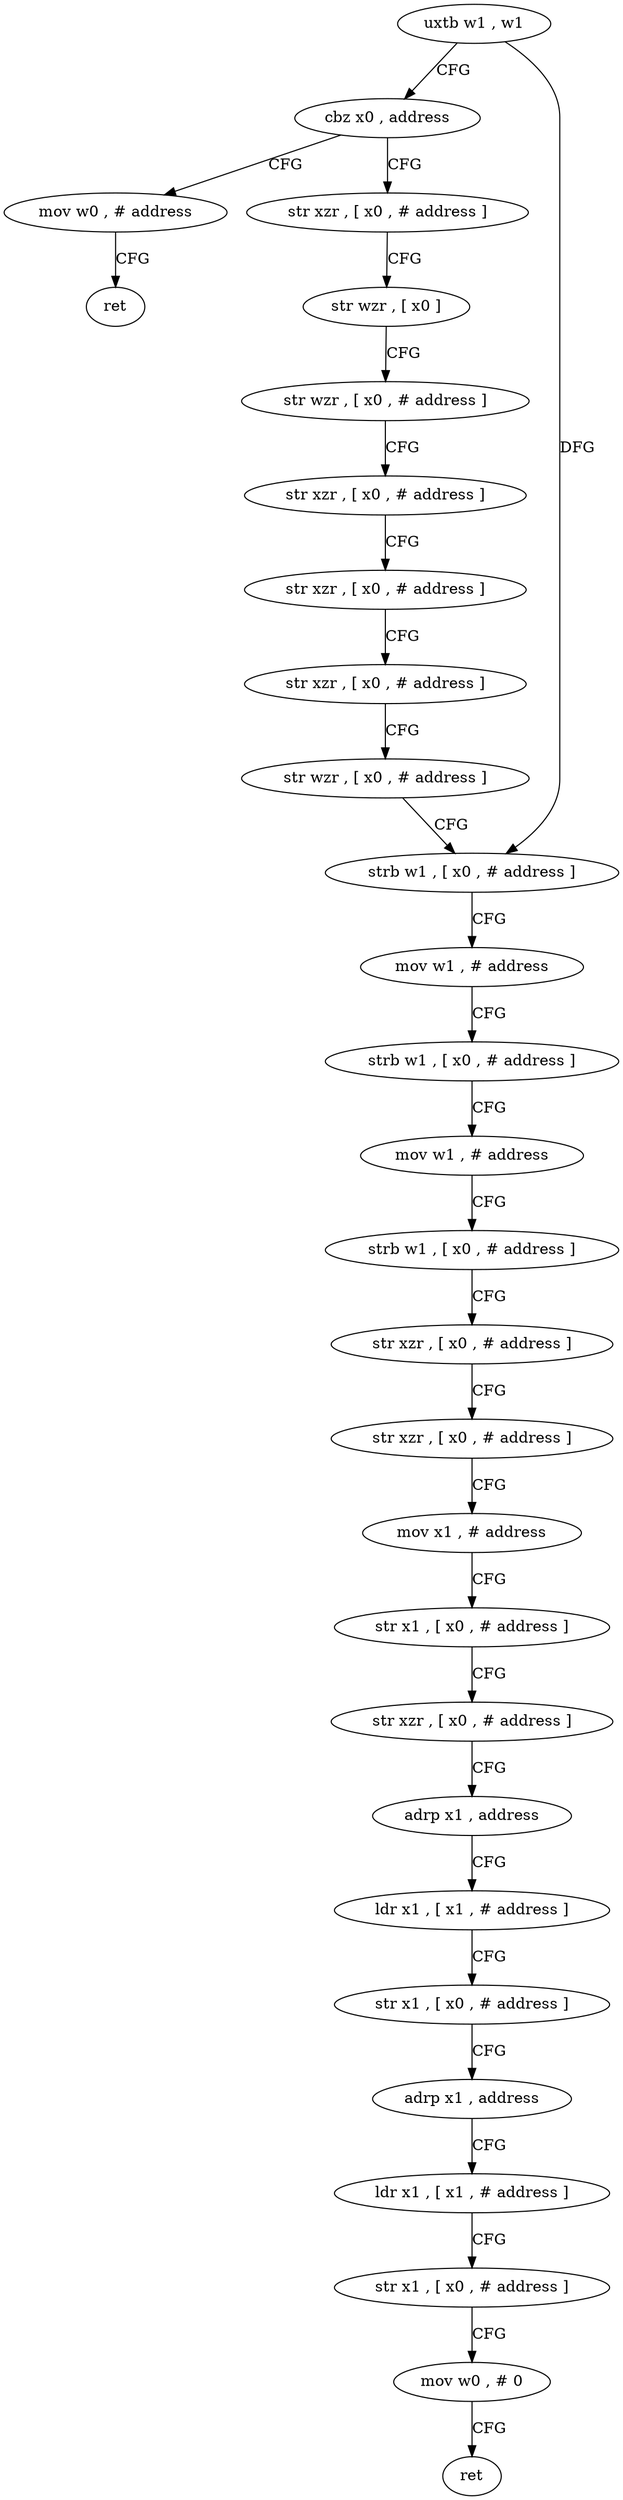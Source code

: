 digraph "func" {
"4287280" [label = "uxtb w1 , w1" ]
"4287284" [label = "cbz x0 , address" ]
"4287388" [label = "mov w0 , # address" ]
"4287288" [label = "str xzr , [ x0 , # address ]" ]
"4287392" [label = "ret" ]
"4287292" [label = "str wzr , [ x0 ]" ]
"4287296" [label = "str wzr , [ x0 , # address ]" ]
"4287300" [label = "str xzr , [ x0 , # address ]" ]
"4287304" [label = "str xzr , [ x0 , # address ]" ]
"4287308" [label = "str xzr , [ x0 , # address ]" ]
"4287312" [label = "str wzr , [ x0 , # address ]" ]
"4287316" [label = "strb w1 , [ x0 , # address ]" ]
"4287320" [label = "mov w1 , # address" ]
"4287324" [label = "strb w1 , [ x0 , # address ]" ]
"4287328" [label = "mov w1 , # address" ]
"4287332" [label = "strb w1 , [ x0 , # address ]" ]
"4287336" [label = "str xzr , [ x0 , # address ]" ]
"4287340" [label = "str xzr , [ x0 , # address ]" ]
"4287344" [label = "mov x1 , # address" ]
"4287348" [label = "str x1 , [ x0 , # address ]" ]
"4287352" [label = "str xzr , [ x0 , # address ]" ]
"4287356" [label = "adrp x1 , address" ]
"4287360" [label = "ldr x1 , [ x1 , # address ]" ]
"4287364" [label = "str x1 , [ x0 , # address ]" ]
"4287368" [label = "adrp x1 , address" ]
"4287372" [label = "ldr x1 , [ x1 , # address ]" ]
"4287376" [label = "str x1 , [ x0 , # address ]" ]
"4287380" [label = "mov w0 , # 0" ]
"4287384" [label = "ret" ]
"4287280" -> "4287284" [ label = "CFG" ]
"4287280" -> "4287316" [ label = "DFG" ]
"4287284" -> "4287388" [ label = "CFG" ]
"4287284" -> "4287288" [ label = "CFG" ]
"4287388" -> "4287392" [ label = "CFG" ]
"4287288" -> "4287292" [ label = "CFG" ]
"4287292" -> "4287296" [ label = "CFG" ]
"4287296" -> "4287300" [ label = "CFG" ]
"4287300" -> "4287304" [ label = "CFG" ]
"4287304" -> "4287308" [ label = "CFG" ]
"4287308" -> "4287312" [ label = "CFG" ]
"4287312" -> "4287316" [ label = "CFG" ]
"4287316" -> "4287320" [ label = "CFG" ]
"4287320" -> "4287324" [ label = "CFG" ]
"4287324" -> "4287328" [ label = "CFG" ]
"4287328" -> "4287332" [ label = "CFG" ]
"4287332" -> "4287336" [ label = "CFG" ]
"4287336" -> "4287340" [ label = "CFG" ]
"4287340" -> "4287344" [ label = "CFG" ]
"4287344" -> "4287348" [ label = "CFG" ]
"4287348" -> "4287352" [ label = "CFG" ]
"4287352" -> "4287356" [ label = "CFG" ]
"4287356" -> "4287360" [ label = "CFG" ]
"4287360" -> "4287364" [ label = "CFG" ]
"4287364" -> "4287368" [ label = "CFG" ]
"4287368" -> "4287372" [ label = "CFG" ]
"4287372" -> "4287376" [ label = "CFG" ]
"4287376" -> "4287380" [ label = "CFG" ]
"4287380" -> "4287384" [ label = "CFG" ]
}
